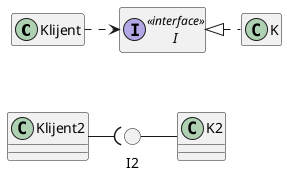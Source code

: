 @startuml test14_kor_interfejsa

class Klijent
hide Klijent members 
interface I <<interface>>
hide I members 
class K
hide K members 

Klijent .r.> I
K .l.|> I

'ili
circle I2
class Klijent2
class K2
Klijent2 -r-(I2
I2 -r- K2

Klijent -[hidden]d- Klijent2

@enduml 
